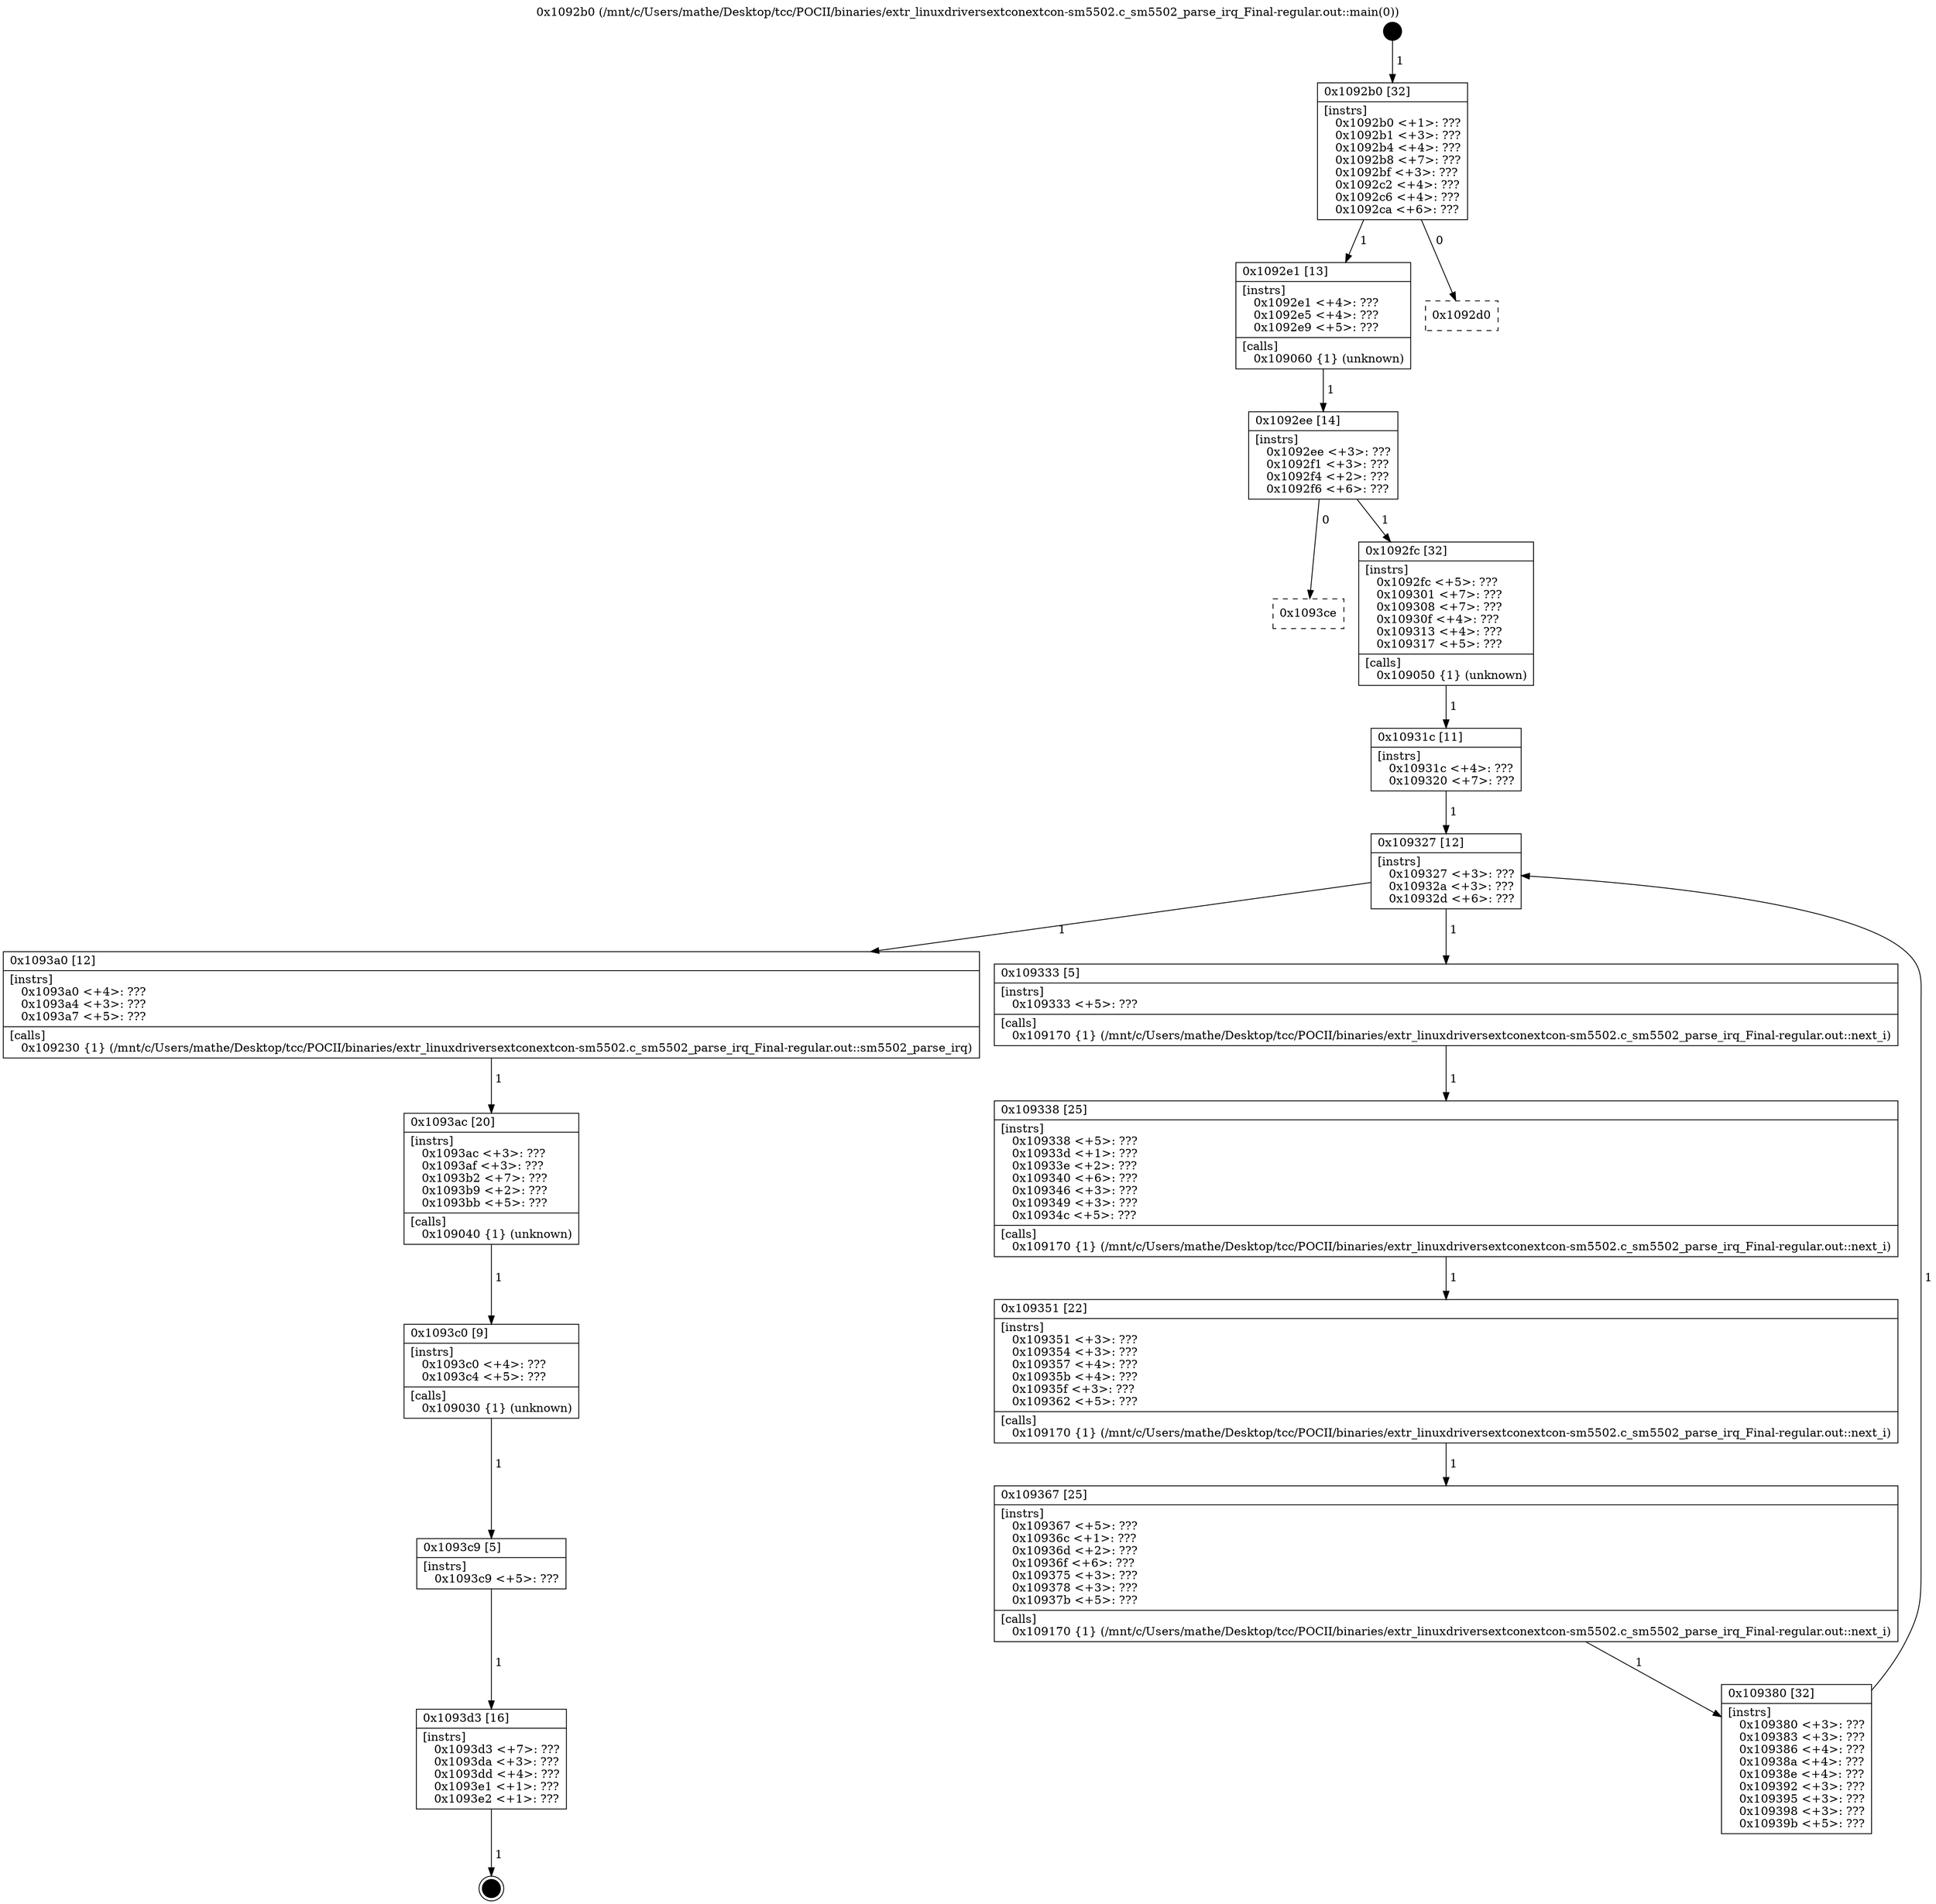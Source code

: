 digraph "0x1092b0" {
  label = "0x1092b0 (/mnt/c/Users/mathe/Desktop/tcc/POCII/binaries/extr_linuxdriversextconextcon-sm5502.c_sm5502_parse_irq_Final-regular.out::main(0))"
  labelloc = "t"
  node[shape=record]

  Entry [label="",width=0.3,height=0.3,shape=circle,fillcolor=black,style=filled]
  "0x1092b0" [label="{
     0x1092b0 [32]\l
     | [instrs]\l
     &nbsp;&nbsp;0x1092b0 \<+1\>: ???\l
     &nbsp;&nbsp;0x1092b1 \<+3\>: ???\l
     &nbsp;&nbsp;0x1092b4 \<+4\>: ???\l
     &nbsp;&nbsp;0x1092b8 \<+7\>: ???\l
     &nbsp;&nbsp;0x1092bf \<+3\>: ???\l
     &nbsp;&nbsp;0x1092c2 \<+4\>: ???\l
     &nbsp;&nbsp;0x1092c6 \<+4\>: ???\l
     &nbsp;&nbsp;0x1092ca \<+6\>: ???\l
  }"]
  "0x1092e1" [label="{
     0x1092e1 [13]\l
     | [instrs]\l
     &nbsp;&nbsp;0x1092e1 \<+4\>: ???\l
     &nbsp;&nbsp;0x1092e5 \<+4\>: ???\l
     &nbsp;&nbsp;0x1092e9 \<+5\>: ???\l
     | [calls]\l
     &nbsp;&nbsp;0x109060 \{1\} (unknown)\l
  }"]
  "0x1092d0" [label="{
     0x1092d0\l
  }", style=dashed]
  "0x1092ee" [label="{
     0x1092ee [14]\l
     | [instrs]\l
     &nbsp;&nbsp;0x1092ee \<+3\>: ???\l
     &nbsp;&nbsp;0x1092f1 \<+3\>: ???\l
     &nbsp;&nbsp;0x1092f4 \<+2\>: ???\l
     &nbsp;&nbsp;0x1092f6 \<+6\>: ???\l
  }"]
  "0x1093ce" [label="{
     0x1093ce\l
  }", style=dashed]
  "0x1092fc" [label="{
     0x1092fc [32]\l
     | [instrs]\l
     &nbsp;&nbsp;0x1092fc \<+5\>: ???\l
     &nbsp;&nbsp;0x109301 \<+7\>: ???\l
     &nbsp;&nbsp;0x109308 \<+7\>: ???\l
     &nbsp;&nbsp;0x10930f \<+4\>: ???\l
     &nbsp;&nbsp;0x109313 \<+4\>: ???\l
     &nbsp;&nbsp;0x109317 \<+5\>: ???\l
     | [calls]\l
     &nbsp;&nbsp;0x109050 \{1\} (unknown)\l
  }"]
  Exit [label="",width=0.3,height=0.3,shape=circle,fillcolor=black,style=filled,peripheries=2]
  "0x109327" [label="{
     0x109327 [12]\l
     | [instrs]\l
     &nbsp;&nbsp;0x109327 \<+3\>: ???\l
     &nbsp;&nbsp;0x10932a \<+3\>: ???\l
     &nbsp;&nbsp;0x10932d \<+6\>: ???\l
  }"]
  "0x1093a0" [label="{
     0x1093a0 [12]\l
     | [instrs]\l
     &nbsp;&nbsp;0x1093a0 \<+4\>: ???\l
     &nbsp;&nbsp;0x1093a4 \<+3\>: ???\l
     &nbsp;&nbsp;0x1093a7 \<+5\>: ???\l
     | [calls]\l
     &nbsp;&nbsp;0x109230 \{1\} (/mnt/c/Users/mathe/Desktop/tcc/POCII/binaries/extr_linuxdriversextconextcon-sm5502.c_sm5502_parse_irq_Final-regular.out::sm5502_parse_irq)\l
  }"]
  "0x109333" [label="{
     0x109333 [5]\l
     | [instrs]\l
     &nbsp;&nbsp;0x109333 \<+5\>: ???\l
     | [calls]\l
     &nbsp;&nbsp;0x109170 \{1\} (/mnt/c/Users/mathe/Desktop/tcc/POCII/binaries/extr_linuxdriversextconextcon-sm5502.c_sm5502_parse_irq_Final-regular.out::next_i)\l
  }"]
  "0x109338" [label="{
     0x109338 [25]\l
     | [instrs]\l
     &nbsp;&nbsp;0x109338 \<+5\>: ???\l
     &nbsp;&nbsp;0x10933d \<+1\>: ???\l
     &nbsp;&nbsp;0x10933e \<+2\>: ???\l
     &nbsp;&nbsp;0x109340 \<+6\>: ???\l
     &nbsp;&nbsp;0x109346 \<+3\>: ???\l
     &nbsp;&nbsp;0x109349 \<+3\>: ???\l
     &nbsp;&nbsp;0x10934c \<+5\>: ???\l
     | [calls]\l
     &nbsp;&nbsp;0x109170 \{1\} (/mnt/c/Users/mathe/Desktop/tcc/POCII/binaries/extr_linuxdriversextconextcon-sm5502.c_sm5502_parse_irq_Final-regular.out::next_i)\l
  }"]
  "0x109351" [label="{
     0x109351 [22]\l
     | [instrs]\l
     &nbsp;&nbsp;0x109351 \<+3\>: ???\l
     &nbsp;&nbsp;0x109354 \<+3\>: ???\l
     &nbsp;&nbsp;0x109357 \<+4\>: ???\l
     &nbsp;&nbsp;0x10935b \<+4\>: ???\l
     &nbsp;&nbsp;0x10935f \<+3\>: ???\l
     &nbsp;&nbsp;0x109362 \<+5\>: ???\l
     | [calls]\l
     &nbsp;&nbsp;0x109170 \{1\} (/mnt/c/Users/mathe/Desktop/tcc/POCII/binaries/extr_linuxdriversextconextcon-sm5502.c_sm5502_parse_irq_Final-regular.out::next_i)\l
  }"]
  "0x109367" [label="{
     0x109367 [25]\l
     | [instrs]\l
     &nbsp;&nbsp;0x109367 \<+5\>: ???\l
     &nbsp;&nbsp;0x10936c \<+1\>: ???\l
     &nbsp;&nbsp;0x10936d \<+2\>: ???\l
     &nbsp;&nbsp;0x10936f \<+6\>: ???\l
     &nbsp;&nbsp;0x109375 \<+3\>: ???\l
     &nbsp;&nbsp;0x109378 \<+3\>: ???\l
     &nbsp;&nbsp;0x10937b \<+5\>: ???\l
     | [calls]\l
     &nbsp;&nbsp;0x109170 \{1\} (/mnt/c/Users/mathe/Desktop/tcc/POCII/binaries/extr_linuxdriversextconextcon-sm5502.c_sm5502_parse_irq_Final-regular.out::next_i)\l
  }"]
  "0x109380" [label="{
     0x109380 [32]\l
     | [instrs]\l
     &nbsp;&nbsp;0x109380 \<+3\>: ???\l
     &nbsp;&nbsp;0x109383 \<+3\>: ???\l
     &nbsp;&nbsp;0x109386 \<+4\>: ???\l
     &nbsp;&nbsp;0x10938a \<+4\>: ???\l
     &nbsp;&nbsp;0x10938e \<+4\>: ???\l
     &nbsp;&nbsp;0x109392 \<+3\>: ???\l
     &nbsp;&nbsp;0x109395 \<+3\>: ???\l
     &nbsp;&nbsp;0x109398 \<+3\>: ???\l
     &nbsp;&nbsp;0x10939b \<+5\>: ???\l
  }"]
  "0x10931c" [label="{
     0x10931c [11]\l
     | [instrs]\l
     &nbsp;&nbsp;0x10931c \<+4\>: ???\l
     &nbsp;&nbsp;0x109320 \<+7\>: ???\l
  }"]
  "0x1093ac" [label="{
     0x1093ac [20]\l
     | [instrs]\l
     &nbsp;&nbsp;0x1093ac \<+3\>: ???\l
     &nbsp;&nbsp;0x1093af \<+3\>: ???\l
     &nbsp;&nbsp;0x1093b2 \<+7\>: ???\l
     &nbsp;&nbsp;0x1093b9 \<+2\>: ???\l
     &nbsp;&nbsp;0x1093bb \<+5\>: ???\l
     | [calls]\l
     &nbsp;&nbsp;0x109040 \{1\} (unknown)\l
  }"]
  "0x1093c0" [label="{
     0x1093c0 [9]\l
     | [instrs]\l
     &nbsp;&nbsp;0x1093c0 \<+4\>: ???\l
     &nbsp;&nbsp;0x1093c4 \<+5\>: ???\l
     | [calls]\l
     &nbsp;&nbsp;0x109030 \{1\} (unknown)\l
  }"]
  "0x1093c9" [label="{
     0x1093c9 [5]\l
     | [instrs]\l
     &nbsp;&nbsp;0x1093c9 \<+5\>: ???\l
  }"]
  "0x1093d3" [label="{
     0x1093d3 [16]\l
     | [instrs]\l
     &nbsp;&nbsp;0x1093d3 \<+7\>: ???\l
     &nbsp;&nbsp;0x1093da \<+3\>: ???\l
     &nbsp;&nbsp;0x1093dd \<+4\>: ???\l
     &nbsp;&nbsp;0x1093e1 \<+1\>: ???\l
     &nbsp;&nbsp;0x1093e2 \<+1\>: ???\l
  }"]
  Entry -> "0x1092b0" [label=" 1"]
  "0x1092b0" -> "0x1092e1" [label=" 1"]
  "0x1092b0" -> "0x1092d0" [label=" 0"]
  "0x1092e1" -> "0x1092ee" [label=" 1"]
  "0x1092ee" -> "0x1093ce" [label=" 0"]
  "0x1092ee" -> "0x1092fc" [label=" 1"]
  "0x1093d3" -> Exit [label=" 1"]
  "0x1092fc" -> "0x10931c" [label=" 1"]
  "0x109327" -> "0x1093a0" [label=" 1"]
  "0x109327" -> "0x109333" [label=" 1"]
  "0x109333" -> "0x109338" [label=" 1"]
  "0x109338" -> "0x109351" [label=" 1"]
  "0x109351" -> "0x109367" [label=" 1"]
  "0x109367" -> "0x109380" [label=" 1"]
  "0x10931c" -> "0x109327" [label=" 1"]
  "0x109380" -> "0x109327" [label=" 1"]
  "0x1093a0" -> "0x1093ac" [label=" 1"]
  "0x1093ac" -> "0x1093c0" [label=" 1"]
  "0x1093c0" -> "0x1093c9" [label=" 1"]
  "0x1093c9" -> "0x1093d3" [label=" 1"]
}
